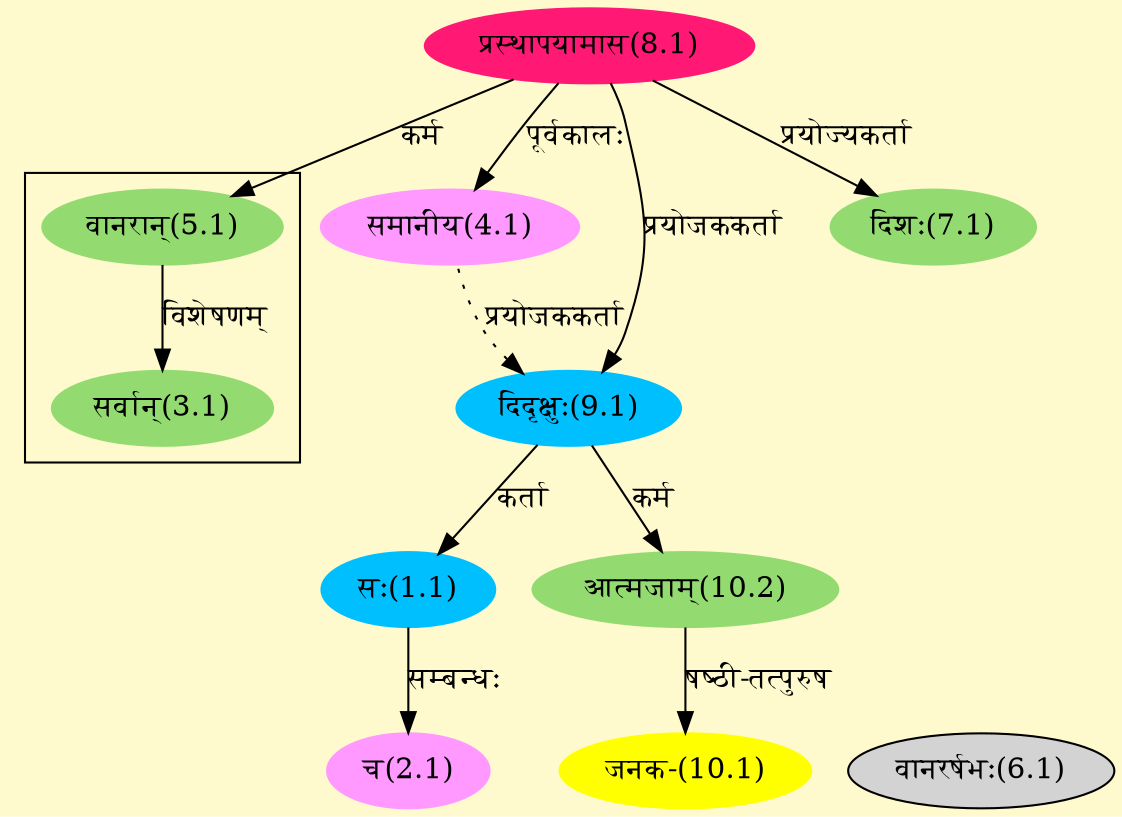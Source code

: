 digraph G{
rankdir=BT;
 compound=true;
 bgcolor="lemonchiffon1";

subgraph cluster_1{
Node3_1 [style=filled, color="#93DB70" label = "सर्वान्(3.1)"]
Node5_1 [style=filled, color="#93DB70" label = "वानरान्(5.1)"]

}
Node1_1 [style=filled, color="#00BFFF" label = "सः(1.1)"]
Node9_1 [style=filled, color="#00BFFF" label = "दिदृक्षुः(9.1)"]
Node2_1 [style=filled, color="#FF99FF" label = "च(2.1)"]
Node4_1 [style=filled, color="#FF99FF" label = "समानीय(4.1)"]
Node8_1 [style=filled, color="#FF1975" label = "प्रस्थापयामास(8.1)"]
Node5_1 [style=filled, color="#93DB70" label = "वानरान्(5.1)"]
Node6_1 [style=filled, color="" label = "वानरर्षभः(6.1)"]
Node [style=filled, color="" label = "()"]
Node7_1 [style=filled, color="#93DB70" label = "दिशः(7.1)"]
Node10_1 [style=filled, color="#FFFF00" label = "जनक-(10.1)"]
Node10_2 [style=filled, color="#93DB70" label = "आत्मजाम्(10.2)"]
/* Start of Relations section */

Node1_1 -> Node9_1 [  label="कर्ता"  dir="back" ]
Node2_1 -> Node1_1 [  label="सम्बन्धः"  dir="back" ]
Node3_1 -> Node5_1 [  label="विशेषणम्"  dir="back" ]
Node4_1 -> Node8_1 [  label="पूर्वकालः"  dir="back" ]
Node5_1 -> Node8_1 [  label="कर्म"  dir="back" ]
Node7_1 -> Node8_1 [  label="प्रयोज्यकर्ता"  dir="back" ]
Node9_1 -> Node8_1 [  label="प्रयोजककर्ता"  dir="back" ]
Node9_1 -> Node4_1 [ style=dotted label="प्रयोजककर्ता"  dir="back" ]
Node10_1 -> Node10_2 [  label="षष्ठी-तत्पुरुष"  dir="back" ]
Node10_2 -> Node9_1 [  label="कर्म"  dir="back" ]
}
